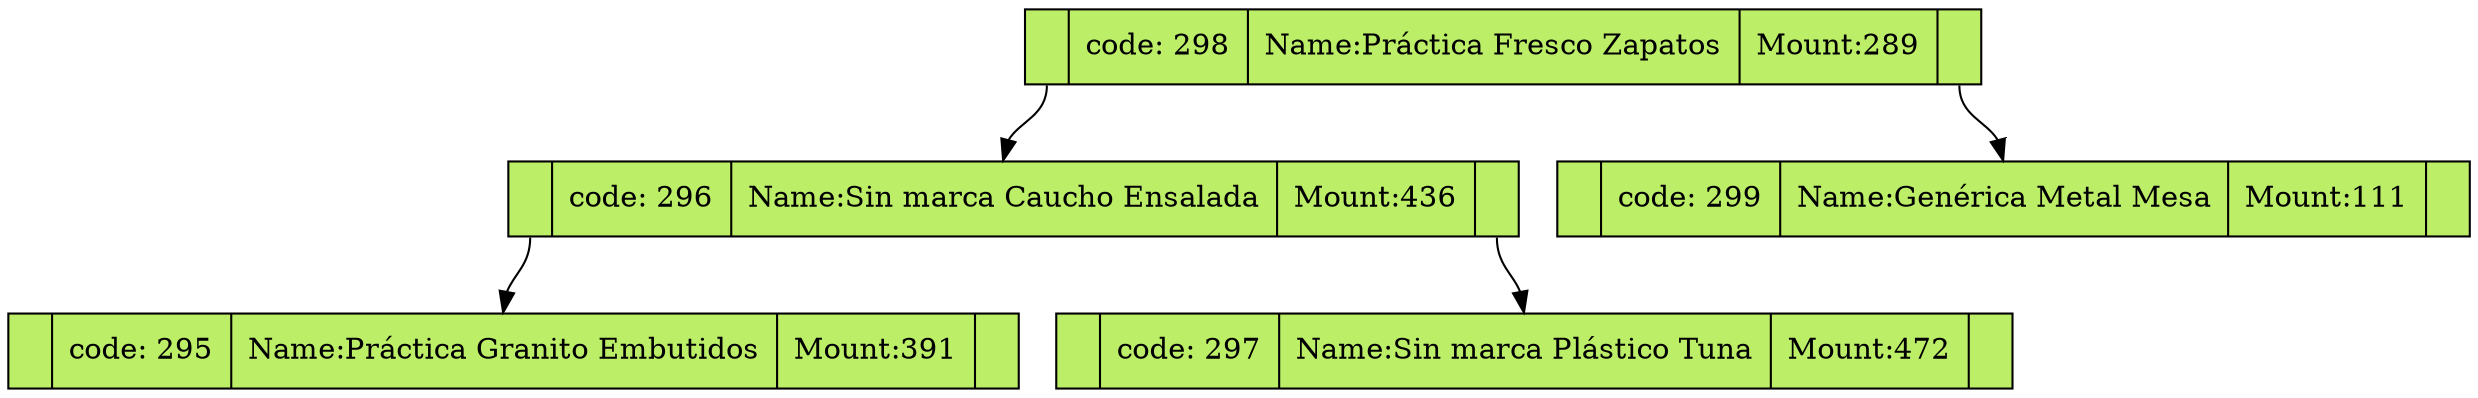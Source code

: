 digraph G{
node[shape="record"];
node0xc00014b8c0[label="<f0> | <f1> code: 298|<f2> Name:Práctica Fresco Zapatos |<f3> Mount:289  | <f4>" style = filled, fillcolor = darkolivegreen2];
node0xc00014b760[label="<f0>|<f1> code: 296|<f2> Name:Sin marca Caucho Ensalada |<f3> Mount:436  | <f4>" style = filled, fillcolor = darkolivegreen2];
node0xc00014b8c0:f0 -> node0xc00014b760:f2 
node0xc00014ba20[label="<f0>|<f1> code: 295|<f2> Name:Práctica Granito Embutidos |<f3> Mount:391  | <f4>" style = filled, fillcolor = darkolivegreen2];
node0xc00014b760:f0 -> node0xc00014ba20:f2 
node0xc00014b970[label="<f0>|<f1> code: 297|<f2> Name:Sin marca Plástico Tuna |<f3> Mount:472  | <f4>" style = filled, fillcolor = darkolivegreen2];
node0xc00014b760:f4 -> node0xc00014b970:f2 
node0xc00014b810[label="<f0>|<f1> code: 299|<f2> Name:Genérica Metal Mesa |<f3> Mount:111  | <f4>" style = filled, fillcolor = darkolivegreen2];
node0xc00014b8c0:f4 -> node0xc00014b810:f2 
} 
